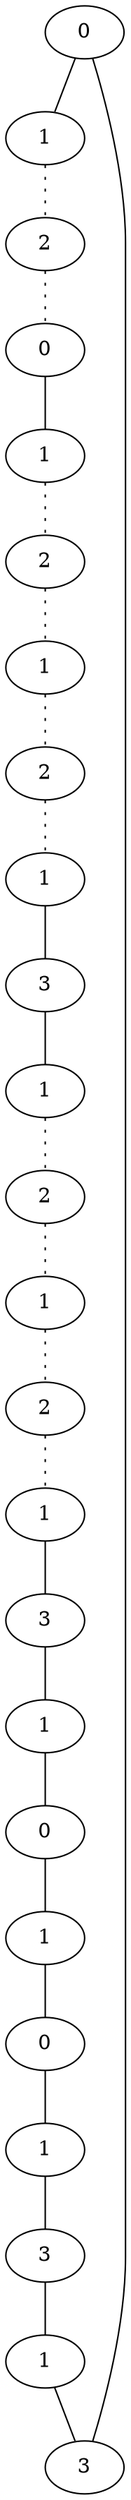 graph {
a0[label=0];
a1[label=1];
a2[label=2];
a3[label=0];
a4[label=1];
a5[label=2];
a6[label=1];
a7[label=2];
a8[label=1];
a9[label=3];
a10[label=1];
a11[label=2];
a12[label=1];
a13[label=2];
a14[label=1];
a15[label=3];
a16[label=1];
a17[label=0];
a18[label=1];
a19[label=0];
a20[label=1];
a21[label=3];
a22[label=1];
a23[label=3];
a0 -- a1;
a0 -- a23;
a1 -- a2 [style=dotted];
a2 -- a3 [style=dotted];
a3 -- a4;
a4 -- a5 [style=dotted];
a5 -- a6 [style=dotted];
a6 -- a7 [style=dotted];
a7 -- a8 [style=dotted];
a8 -- a9;
a9 -- a10;
a10 -- a11 [style=dotted];
a11 -- a12 [style=dotted];
a12 -- a13 [style=dotted];
a13 -- a14 [style=dotted];
a14 -- a15;
a15 -- a16;
a16 -- a17;
a17 -- a18;
a18 -- a19;
a19 -- a20;
a20 -- a21;
a21 -- a22;
a22 -- a23;
}
